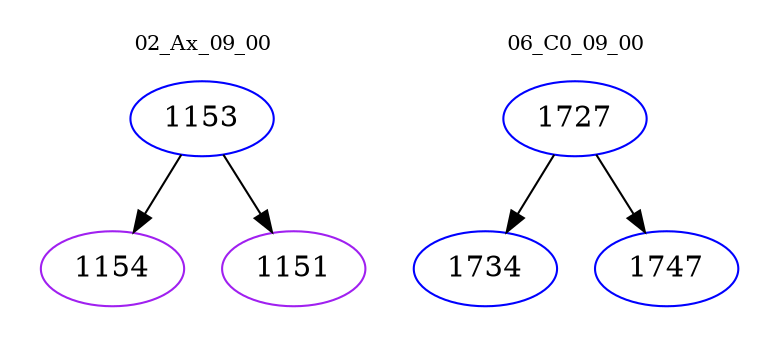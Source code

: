 digraph{
subgraph cluster_0 {
color = white
label = "02_Ax_09_00";
fontsize=10;
T0_1153 [label="1153", color="blue"]
T0_1153 -> T0_1154 [color="black"]
T0_1154 [label="1154", color="purple"]
T0_1153 -> T0_1151 [color="black"]
T0_1151 [label="1151", color="purple"]
}
subgraph cluster_1 {
color = white
label = "06_C0_09_00";
fontsize=10;
T1_1727 [label="1727", color="blue"]
T1_1727 -> T1_1734 [color="black"]
T1_1734 [label="1734", color="blue"]
T1_1727 -> T1_1747 [color="black"]
T1_1747 [label="1747", color="blue"]
}
}
